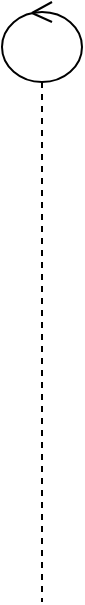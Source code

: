 <mxfile version="24.5.2" type="github">
  <diagram name="第 1 页" id="6IHwIhmFEa_Sfj2VtkV8">
    <mxGraphModel dx="1048" dy="594" grid="1" gridSize="10" guides="1" tooltips="1" connect="1" arrows="1" fold="1" page="1" pageScale="1" pageWidth="827" pageHeight="1169" math="0" shadow="0">
      <root>
        <mxCell id="0" />
        <mxCell id="1" parent="0" />
        <mxCell id="77ktv2EV12pQHozvfdwA-1" value="" style="shape=umlLifeline;perimeter=lifelinePerimeter;whiteSpace=wrap;html=1;container=1;dropTarget=0;collapsible=0;recursiveResize=0;outlineConnect=0;portConstraint=eastwest;newEdgeStyle={&quot;curved&quot;:0,&quot;rounded&quot;:0};participant=umlControl;" vertex="1" parent="1">
          <mxGeometry x="80" y="160" width="40" height="300" as="geometry" />
        </mxCell>
      </root>
    </mxGraphModel>
  </diagram>
</mxfile>
